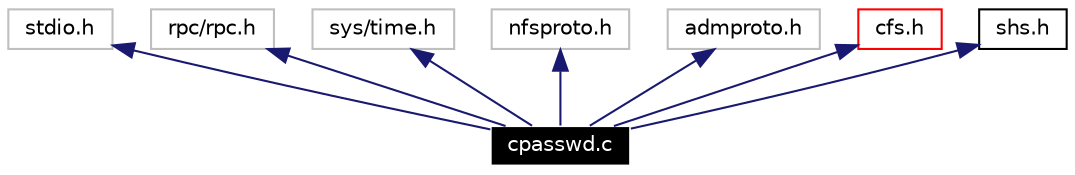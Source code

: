digraph G
{
  edge [fontname="Helvetica",fontsize=10,labelfontname="Helvetica",labelfontsize=10];
  node [fontname="Helvetica",fontsize=10,shape=record];
  Node210 [label="cpasswd.c",height=0.2,width=0.4,color="white", fillcolor="black", style="filled" fontcolor="white"];
  Node211 -> Node210 [dir=back,color="midnightblue",fontsize=10,style="solid",fontname="Helvetica"];
  Node211 [label="stdio.h",height=0.2,width=0.4,color="grey75"];
  Node212 -> Node210 [dir=back,color="midnightblue",fontsize=10,style="solid",fontname="Helvetica"];
  Node212 [label="rpc/rpc.h",height=0.2,width=0.4,color="grey75"];
  Node213 -> Node210 [dir=back,color="midnightblue",fontsize=10,style="solid",fontname="Helvetica"];
  Node213 [label="sys/time.h",height=0.2,width=0.4,color="grey75"];
  Node214 -> Node210 [dir=back,color="midnightblue",fontsize=10,style="solid",fontname="Helvetica"];
  Node214 [label="nfsproto.h",height=0.2,width=0.4,color="grey75"];
  Node215 -> Node210 [dir=back,color="midnightblue",fontsize=10,style="solid",fontname="Helvetica"];
  Node215 [label="admproto.h",height=0.2,width=0.4,color="grey75"];
  Node216 -> Node210 [dir=back,color="midnightblue",fontsize=10,style="solid",fontname="Helvetica"];
  Node216 [label="cfs.h",height=0.2,width=0.4,color="red",URL="$cfs_8h.html"];
  Node221 -> Node210 [dir=back,color="midnightblue",fontsize=10,style="solid",fontname="Helvetica"];
  Node221 [label="shs.h",height=0.2,width=0.4,color="black",URL="$shs_8h.html"];
}
